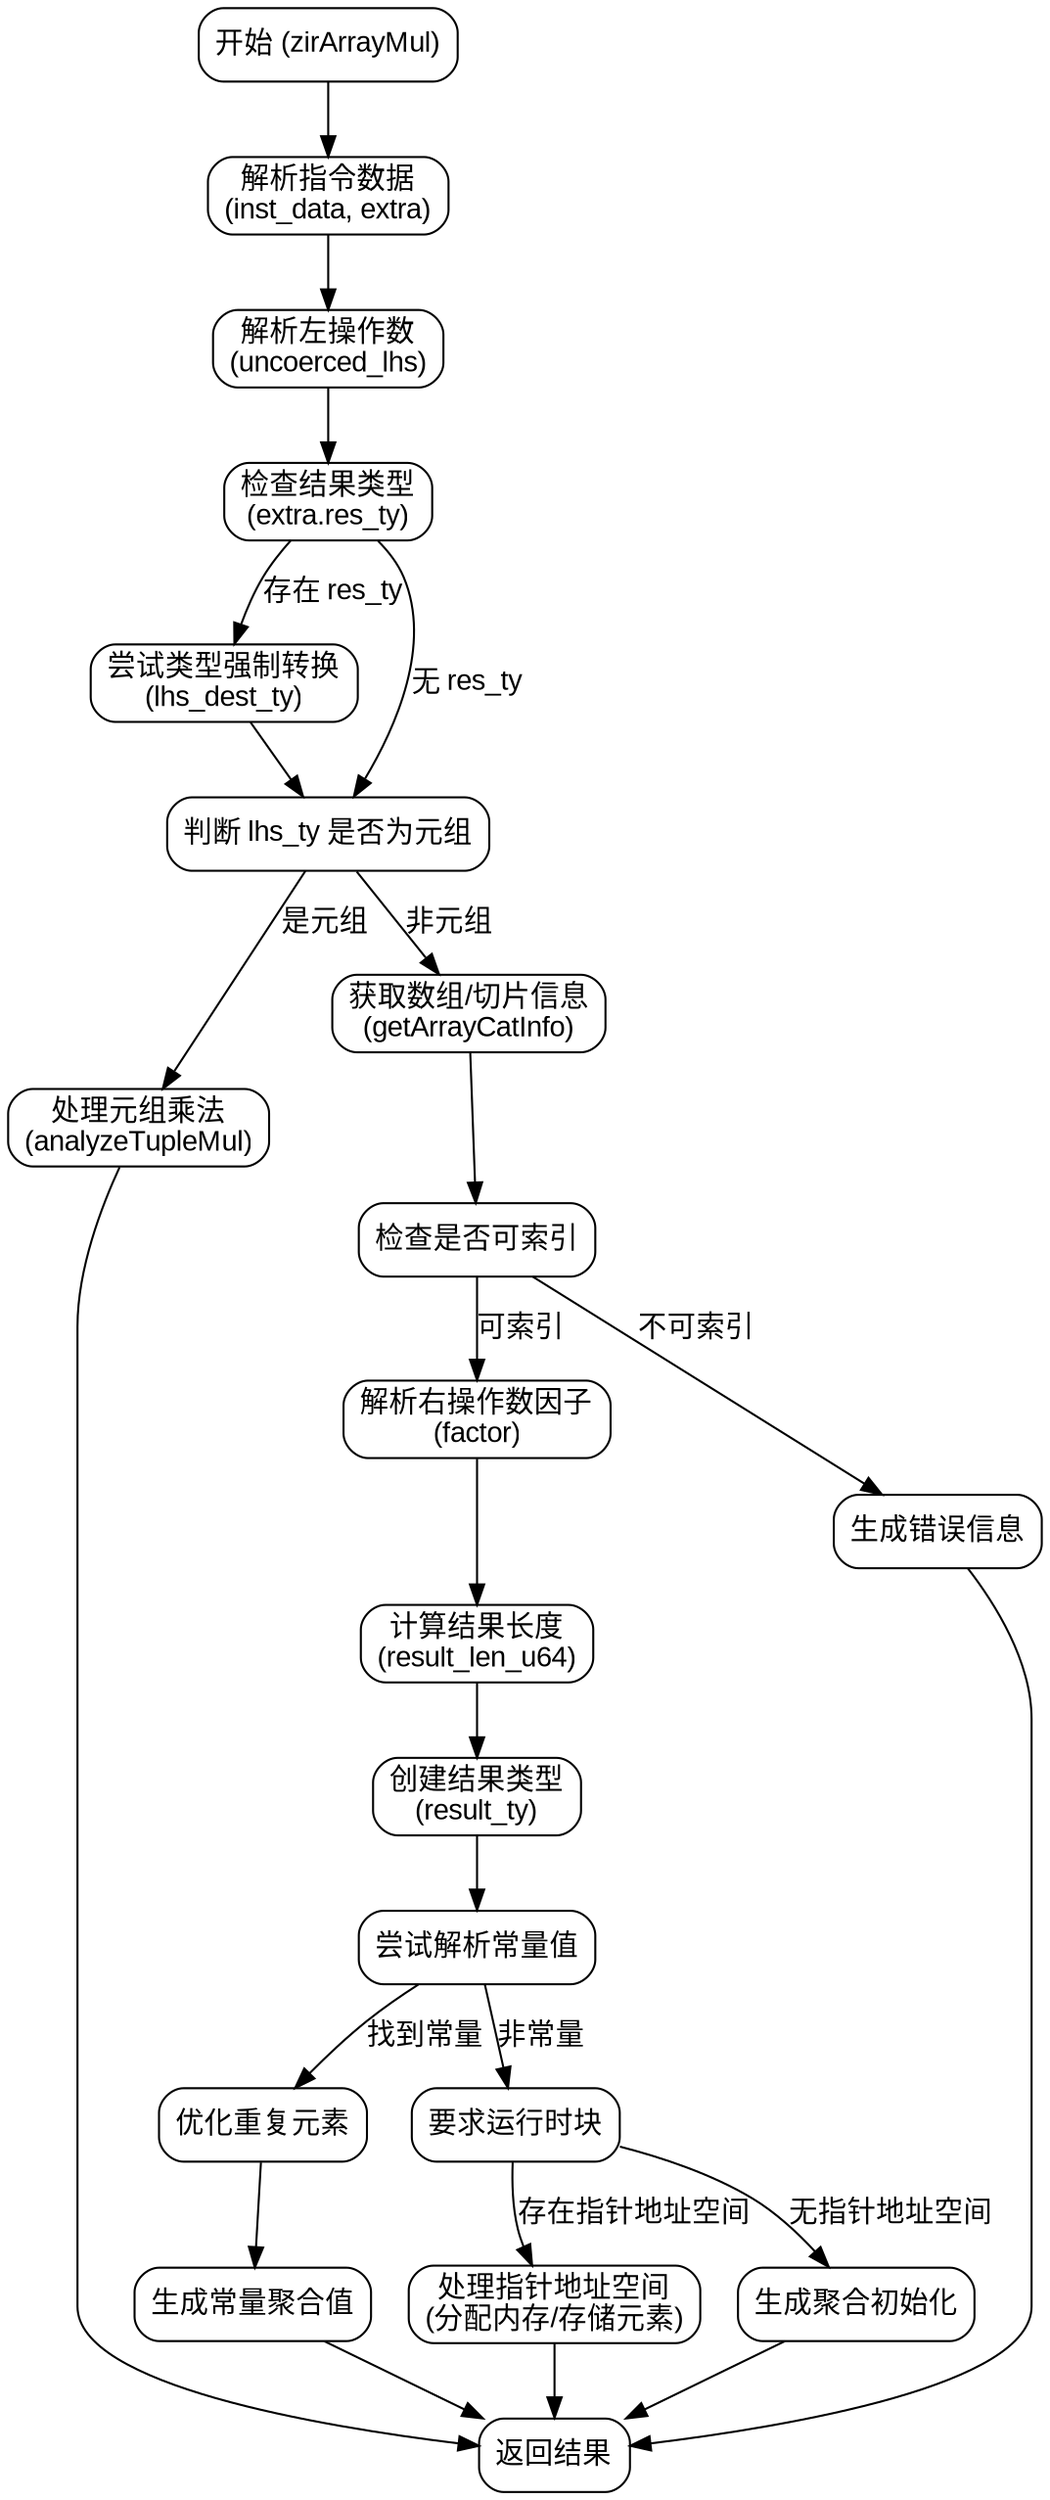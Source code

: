 
digraph flowchart {
    node [shape=rectangle, style="rounded", fontname="Arial"];
    edge [fontname="Arial"];

    start [label="开始 (zirArrayMul)"];
    parse_inst [label="解析指令数据\n(inst_data, extra)"];
    resolve_lhs [label="解析左操作数\n(uncoerced_lhs)"];
    check_res_ty [label="检查结果类型\n(extra.res_ty)"];
    coerce_lhs [label="尝试类型强制转换\n(lhs_dest_ty)"];
    check_tuple [label="判断 lhs_ty 是否为元组"];
    handle_tuple [label="处理元组乘法\n(analyzeTupleMul)"];
    get_array_info [label="获取数组/切片信息\n(getArrayCatInfo)"];
    check_indexable [label="检查是否可索引"];
    resolve_rhs [label="解析右操作数因子\n(factor)"];
    calc_length [label="计算结果长度\n(result_len_u64)"];
    create_result_ty [label="创建结果类型\n(result_ty)"];
    resolve_value [label="尝试解析常量值"];
    optimize_repeated [label="优化重复元素"];
    gen_const_agg [label="生成常量聚合值"];
    require_runtime [label="要求运行时块"];
    handle_ptr [label="处理指针地址空间\n(分配内存/存储元素)"];
    gen_agg_init [label="生成聚合初始化"];
    return_result [label="返回结果"];
    error_msg [label="生成错误信息"];

    start -> parse_inst;
    parse_inst -> resolve_lhs;
    resolve_lhs -> check_res_ty;
    check_res_ty -> coerce_lhs [label="存在 res_ty"];
    check_res_ty -> check_tuple [label="无 res_ty"];
    coerce_lhs -> check_tuple;
    check_tuple -> handle_tuple [label="是元组"];
    check_tuple -> get_array_info [label="非元组"];
    handle_tuple -> return_result;
    get_array_info -> check_indexable;
    check_indexable -> error_msg [label="不可索引"];
    check_indexable -> resolve_rhs [label="可索引"];
    error_msg -> return_result;
    resolve_rhs -> calc_length;
    calc_length -> create_result_ty;
    create_result_ty -> resolve_value;
    resolve_value -> optimize_repeated [label="找到常量"];
    optimize_repeated -> gen_const_agg;
    gen_const_agg -> return_result;
    resolve_value -> require_runtime [label="非常量"];
    require_runtime -> handle_ptr [label="存在指针地址空间"];
    require_runtime -> gen_agg_init [label="无指针地址空间"];
    handle_ptr -> return_result;
    gen_agg_init -> return_result;
}
